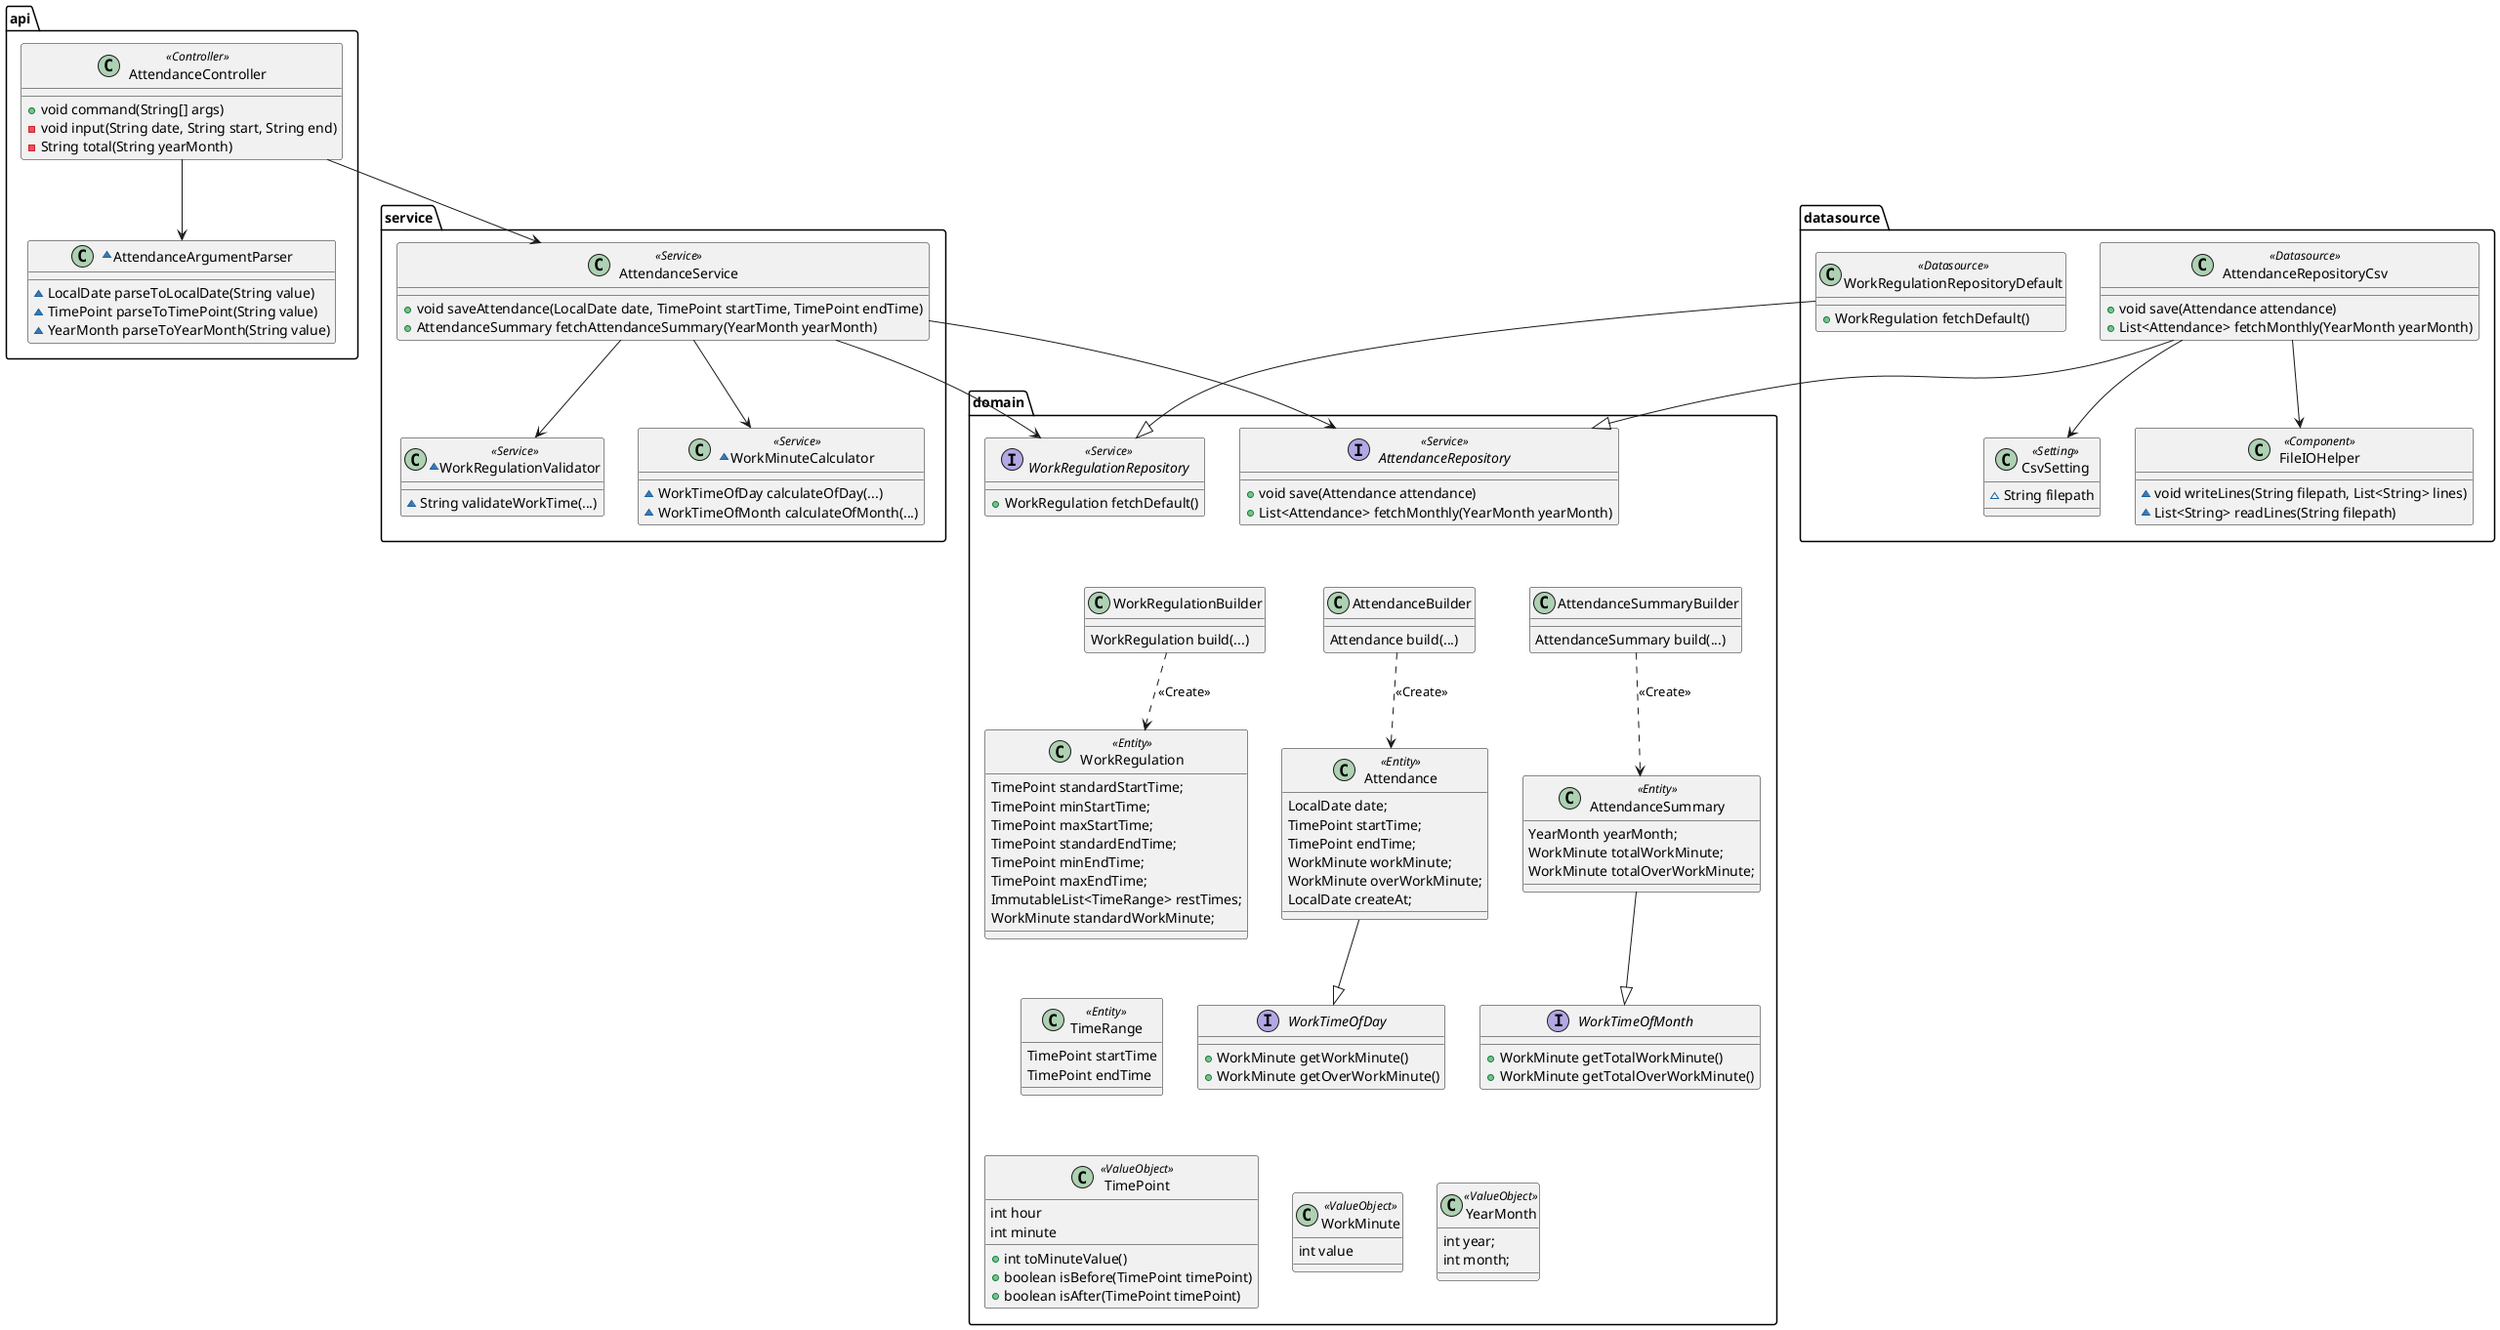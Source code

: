 @startuml

package api {

    class  AttendanceController <<Controller>> {
        + void command(String[] args)
        - void input(String date, String start, String end)
        - String total(String yearMonth)
    }

    ~class AttendanceArgumentParser {
        ~ LocalDate parseToLocalDate(String value)
        ~ TimePoint parseToTimePoint(String value)
        ~ YearMonth parseToYearMonth(String value)
    }
}

package service {

    class  AttendanceService <<Service>> {
        + void saveAttendance(LocalDate date, TimePoint startTime, TimePoint endTime)
        + AttendanceSummary fetchAttendanceSummary(YearMonth yearMonth)
    }

    ~class WorkRegulationValidator <<Service>> {
        '~ String validateWorkTime(TimePoint startTime, TimePoint endTime, WorkRegulation workRegulation)
        ~ String validateWorkTime(...)
    }

    ~class WorkMinuteCalculator <<Service>> {
        '~ WorkTimeOfDay calculateOfDay(TimePoint startTime, TimePoint endTime, WorkRegulation workRegulation)
        '~ WorkTimeOfMonth calculateOfMonth(List<WorkTimeOfDay> workTimeOfDays)
        ~ WorkTimeOfDay calculateOfDay(...)
        ~ WorkTimeOfMonth calculateOfMonth(...)
    }
}

package datasource {

    class  AttendanceRepositoryCsv <<Datasource>> {
        + void save(Attendance attendance)
        + List<Attendance> fetchMonthly(YearMonth yearMonth)
    }

    class CsvSetting <<Setting>> {
        ~ String filepath
    }

    class FileIOHelper <<Component>> {
        ~ void writeLines(String filepath, List<String> lines)
        ~ List<String> readLines(String filepath)
    }

    class WorkRegulationRepositoryDefault <<Datasource>> {
        + WorkRegulation fetchDefault()
    }
}

package domain {

    class Attendance <<Entity>> {
        LocalDate date;
        TimePoint startTime;
        TimePoint endTime;
        WorkMinute workMinute;
        WorkMinute overWorkMinute;
        LocalDate createAt;
    }

    interface AttendanceRepository <<Service>> {
        + void save(Attendance attendance)
        + List<Attendance> fetchMonthly(YearMonth yearMonth)
    }

    class AttendanceSummary <<Entity>> {
        YearMonth yearMonth;
        WorkMinute totalWorkMinute;
        WorkMinute totalOverWorkMinute;
    }

    class TimePoint <<ValueObject>> {
        int hour
        int minute
        + int toMinuteValue()
        + boolean isBefore(TimePoint timePoint)
        + boolean isAfter(TimePoint timePoint)
    }

    class TimeRange <<Entity>> {
        TimePoint startTime
        TimePoint endTime
    }

    class WorkMinute <<ValueObject>> {
        int value
    }

    class WorkRegulation <<Entity>> {
        TimePoint standardStartTime;
        TimePoint minStartTime;
        TimePoint maxStartTime;
        TimePoint standardEndTime;
        TimePoint minEndTime;
        TimePoint maxEndTime;
        ImmutableList<TimeRange> restTimes;
        WorkMinute standardWorkMinute;
    }

    interface WorkRegulationRepository <<Service>> {
        + WorkRegulation fetchDefault()
    }

    interface WorkTimeOfDay {
        + WorkMinute getWorkMinute()
        + WorkMinute getOverWorkMinute()
    }

    interface WorkTimeOfMonth {
        + WorkMinute getTotalWorkMinute()
        + WorkMinute getTotalOverWorkMinute()
    }

    class YearMonth <<ValueObject>> {
        int year;
        int month;
    }

    ' Auto Generated

    class AttendanceBuilder {
        Attendance build(...)
    }

    class AttendanceSummaryBuilder {
        AttendanceSummary build(...)
    }

    class WorkRegulationBuilder {
        WorkRegulation build(...)
    }
}


''' api
AttendanceController --> AttendanceArgumentParser
AttendanceController --> AttendanceService


''' service
AttendanceService --> AttendanceRepository
AttendanceService --> WorkRegulationValidator
AttendanceService --> WorkMinuteCalculator
AttendanceService --> WorkRegulationRepository


''' datasource
AttendanceRepositoryCsv --|> AttendanceRepository
AttendanceRepositoryCsv --> CsvSetting
AttendanceRepositoryCsv --> FileIOHelper
WorkRegulationRepositoryDefault --|> WorkRegulationRepository


''' domain
Attendance --|> WorkTimeOfDay
AttendanceSummary --|> WorkTimeOfMonth
AttendanceBuilder ..> Attendance : <<Create>>
AttendanceSummaryBuilder ..> AttendanceSummary : <<Create>>
WorkRegulationBuilder ..> WorkRegulation : <<Create>>


''' placement order
WorkRegulationRepository -[hidden] AttendanceRepository
AttendanceRepository -[hidden]- AttendanceBuilder
WorkRegulationBuilder -[hidden] AttendanceBuilder
AttendanceBuilder -[hidden] AttendanceSummaryBuilder

WorkRegulation -[hidden] Attendance
Attendance -[hidden] AttendanceSummary
WorkTimeOfDay -[hidden] WorkTimeOfMonth
WorkRegulation -[hidden]- TimeRange
TimeRange -[hidden]- TimePoint
TimePoint -[hidden] WorkMinute
WorkMinute -[hidden] YearMonth

@enduml
